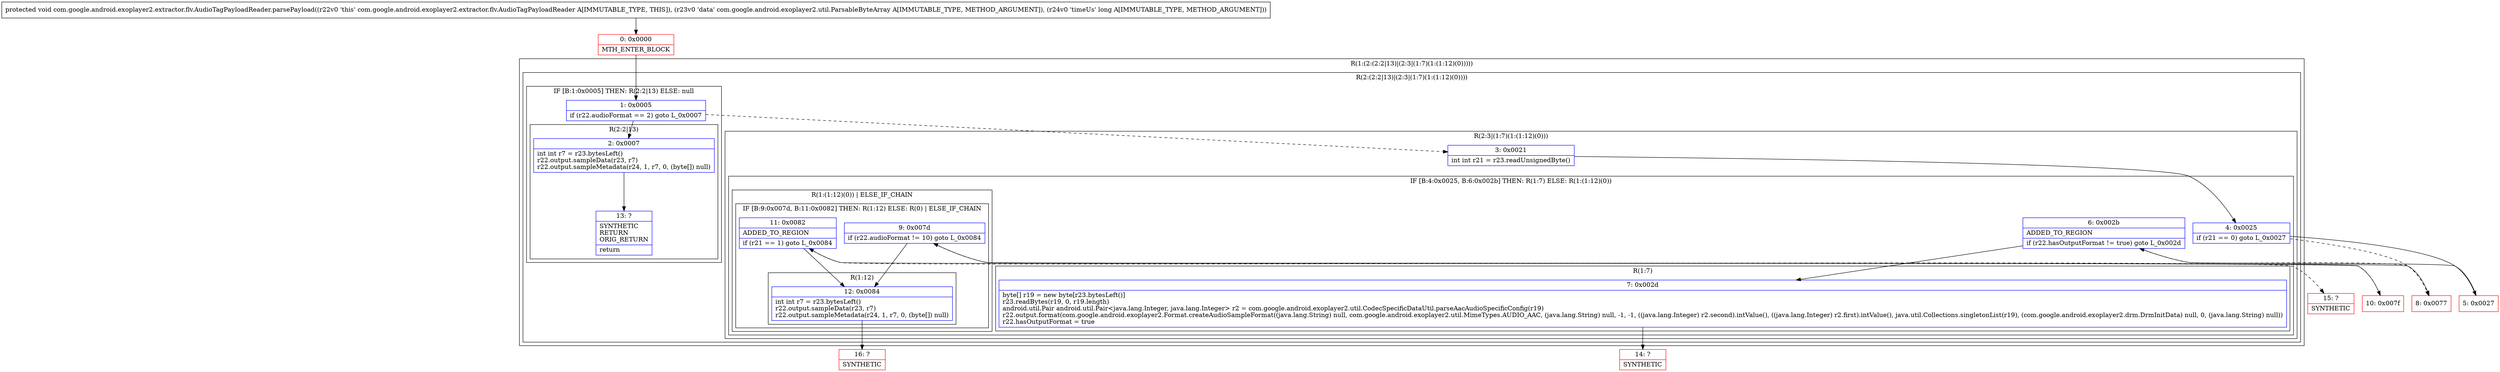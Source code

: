digraph "CFG forcom.google.android.exoplayer2.extractor.flv.AudioTagPayloadReader.parsePayload(Lcom\/google\/android\/exoplayer2\/util\/ParsableByteArray;J)V" {
subgraph cluster_Region_450035704 {
label = "R(1:(2:(2:2|13)|(2:3|(1:7)(1:(1:12)(0)))))";
node [shape=record,color=blue];
subgraph cluster_Region_126760915 {
label = "R(2:(2:2|13)|(2:3|(1:7)(1:(1:12)(0))))";
node [shape=record,color=blue];
subgraph cluster_IfRegion_496564087 {
label = "IF [B:1:0x0005] THEN: R(2:2|13) ELSE: null";
node [shape=record,color=blue];
Node_1 [shape=record,label="{1\:\ 0x0005|if (r22.audioFormat == 2) goto L_0x0007\l}"];
subgraph cluster_Region_1654152310 {
label = "R(2:2|13)";
node [shape=record,color=blue];
Node_2 [shape=record,label="{2\:\ 0x0007|int int r7 = r23.bytesLeft()\lr22.output.sampleData(r23, r7)\lr22.output.sampleMetadata(r24, 1, r7, 0, (byte[]) null)\l}"];
Node_13 [shape=record,label="{13\:\ ?|SYNTHETIC\lRETURN\lORIG_RETURN\l|return\l}"];
}
}
subgraph cluster_Region_968409389 {
label = "R(2:3|(1:7)(1:(1:12)(0)))";
node [shape=record,color=blue];
Node_3 [shape=record,label="{3\:\ 0x0021|int int r21 = r23.readUnsignedByte()\l}"];
subgraph cluster_IfRegion_841131014 {
label = "IF [B:4:0x0025, B:6:0x002b] THEN: R(1:7) ELSE: R(1:(1:12)(0))";
node [shape=record,color=blue];
Node_4 [shape=record,label="{4\:\ 0x0025|if (r21 == 0) goto L_0x0027\l}"];
Node_6 [shape=record,label="{6\:\ 0x002b|ADDED_TO_REGION\l|if (r22.hasOutputFormat != true) goto L_0x002d\l}"];
subgraph cluster_Region_1170063955 {
label = "R(1:7)";
node [shape=record,color=blue];
Node_7 [shape=record,label="{7\:\ 0x002d|byte[] r19 = new byte[r23.bytesLeft()]\lr23.readBytes(r19, 0, r19.length)\landroid.util.Pair android.util.Pair\<java.lang.Integer, java.lang.Integer\> r2 = com.google.android.exoplayer2.util.CodecSpecificDataUtil.parseAacAudioSpecificConfig(r19)\lr22.output.format(com.google.android.exoplayer2.Format.createAudioSampleFormat((java.lang.String) null, com.google.android.exoplayer2.util.MimeTypes.AUDIO_AAC, (java.lang.String) null, \-1, \-1, ((java.lang.Integer) r2.second).intValue(), ((java.lang.Integer) r2.first).intValue(), java.util.Collections.singletonList(r19), (com.google.android.exoplayer2.drm.DrmInitData) null, 0, (java.lang.String) null))\lr22.hasOutputFormat = true\l}"];
}
subgraph cluster_Region_1267758441 {
label = "R(1:(1:12)(0)) | ELSE_IF_CHAIN\l";
node [shape=record,color=blue];
subgraph cluster_IfRegion_166533210 {
label = "IF [B:9:0x007d, B:11:0x0082] THEN: R(1:12) ELSE: R(0) | ELSE_IF_CHAIN\l";
node [shape=record,color=blue];
Node_9 [shape=record,label="{9\:\ 0x007d|if (r22.audioFormat != 10) goto L_0x0084\l}"];
Node_11 [shape=record,label="{11\:\ 0x0082|ADDED_TO_REGION\l|if (r21 == 1) goto L_0x0084\l}"];
subgraph cluster_Region_989056393 {
label = "R(1:12)";
node [shape=record,color=blue];
Node_12 [shape=record,label="{12\:\ 0x0084|int int r7 = r23.bytesLeft()\lr22.output.sampleData(r23, r7)\lr22.output.sampleMetadata(r24, 1, r7, 0, (byte[]) null)\l}"];
}
subgraph cluster_Region_1185971932 {
label = "R(0)";
node [shape=record,color=blue];
}
}
}
}
}
}
}
Node_0 [shape=record,color=red,label="{0\:\ 0x0000|MTH_ENTER_BLOCK\l}"];
Node_5 [shape=record,color=red,label="{5\:\ 0x0027}"];
Node_8 [shape=record,color=red,label="{8\:\ 0x0077}"];
Node_10 [shape=record,color=red,label="{10\:\ 0x007f}"];
Node_14 [shape=record,color=red,label="{14\:\ ?|SYNTHETIC\l}"];
Node_15 [shape=record,color=red,label="{15\:\ ?|SYNTHETIC\l}"];
Node_16 [shape=record,color=red,label="{16\:\ ?|SYNTHETIC\l}"];
MethodNode[shape=record,label="{protected void com.google.android.exoplayer2.extractor.flv.AudioTagPayloadReader.parsePayload((r22v0 'this' com.google.android.exoplayer2.extractor.flv.AudioTagPayloadReader A[IMMUTABLE_TYPE, THIS]), (r23v0 'data' com.google.android.exoplayer2.util.ParsableByteArray A[IMMUTABLE_TYPE, METHOD_ARGUMENT]), (r24v0 'timeUs' long A[IMMUTABLE_TYPE, METHOD_ARGUMENT])) }"];
MethodNode -> Node_0;
Node_1 -> Node_2;
Node_1 -> Node_3[style=dashed];
Node_2 -> Node_13;
Node_3 -> Node_4;
Node_4 -> Node_5;
Node_4 -> Node_8[style=dashed];
Node_6 -> Node_7;
Node_6 -> Node_8[style=dashed];
Node_7 -> Node_14;
Node_9 -> Node_10[style=dashed];
Node_9 -> Node_12;
Node_11 -> Node_12;
Node_11 -> Node_15[style=dashed];
Node_12 -> Node_16;
Node_0 -> Node_1;
Node_5 -> Node_6;
Node_8 -> Node_9;
Node_10 -> Node_11;
}

